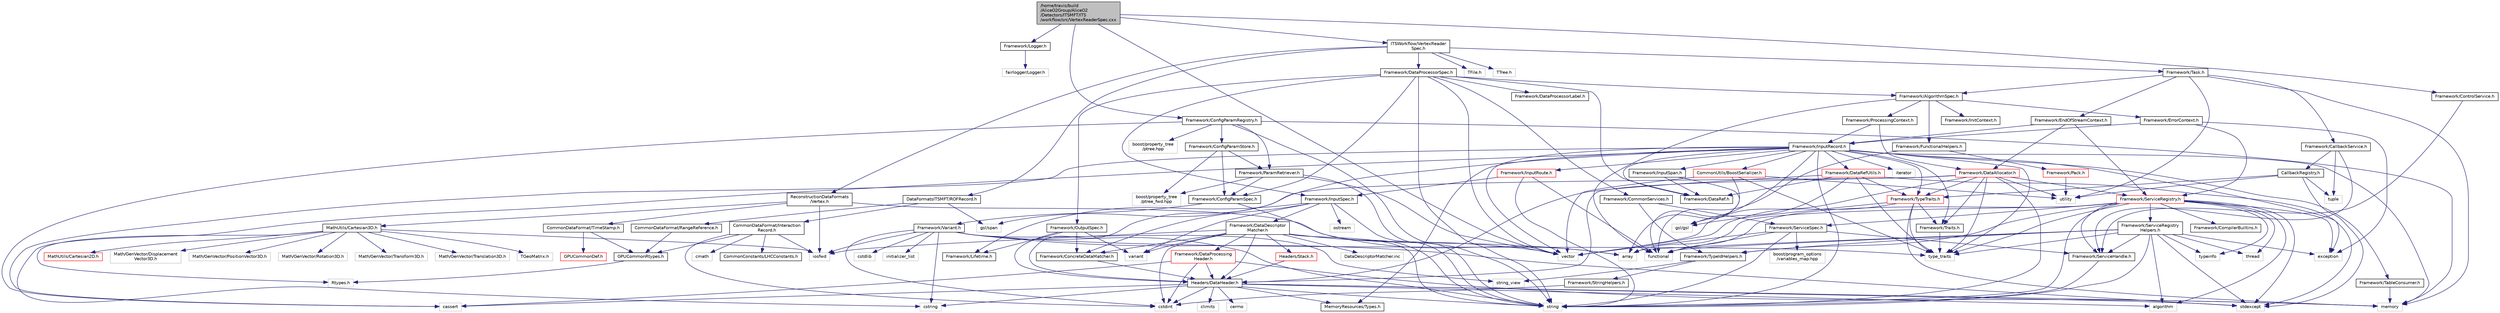 digraph "/home/travis/build/AliceO2Group/AliceO2/Detectors/ITSMFT/ITS/workflow/src/VertexReaderSpec.cxx"
{
 // INTERACTIVE_SVG=YES
  bgcolor="transparent";
  edge [fontname="Helvetica",fontsize="10",labelfontname="Helvetica",labelfontsize="10"];
  node [fontname="Helvetica",fontsize="10",shape=record];
  Node0 [label="/home/travis/build\l/AliceO2Group/AliceO2\l/Detectors/ITSMFT/ITS\l/workflow/src/VertexReaderSpec.cxx",height=0.2,width=0.4,color="black", fillcolor="grey75", style="filled", fontcolor="black"];
  Node0 -> Node1 [color="midnightblue",fontsize="10",style="solid",fontname="Helvetica"];
  Node1 [label="vector",height=0.2,width=0.4,color="grey75"];
  Node0 -> Node2 [color="midnightblue",fontsize="10",style="solid",fontname="Helvetica"];
  Node2 [label="Framework/ControlService.h",height=0.2,width=0.4,color="black",URL="$d2/d43/ControlService_8h.html"];
  Node2 -> Node3 [color="midnightblue",fontsize="10",style="solid",fontname="Helvetica"];
  Node3 [label="Framework/ServiceHandle.h",height=0.2,width=0.4,color="black",URL="$d3/d28/ServiceHandle_8h.html"];
  Node3 -> Node4 [color="midnightblue",fontsize="10",style="solid",fontname="Helvetica"];
  Node4 [label="string",height=0.2,width=0.4,color="grey75"];
  Node0 -> Node5 [color="midnightblue",fontsize="10",style="solid",fontname="Helvetica"];
  Node5 [label="Framework/ConfigParamRegistry.h",height=0.2,width=0.4,color="black",URL="$de/dc6/ConfigParamRegistry_8h.html"];
  Node5 -> Node6 [color="midnightblue",fontsize="10",style="solid",fontname="Helvetica"];
  Node6 [label="Framework/ParamRetriever.h",height=0.2,width=0.4,color="black",URL="$df/d72/ParamRetriever_8h.html"];
  Node6 -> Node7 [color="midnightblue",fontsize="10",style="solid",fontname="Helvetica"];
  Node7 [label="Framework/ConfigParamSpec.h",height=0.2,width=0.4,color="black",URL="$d0/d1c/ConfigParamSpec_8h.html"];
  Node7 -> Node8 [color="midnightblue",fontsize="10",style="solid",fontname="Helvetica"];
  Node8 [label="Framework/Variant.h",height=0.2,width=0.4,color="black",URL="$de/d56/Variant_8h.html"];
  Node8 -> Node9 [color="midnightblue",fontsize="10",style="solid",fontname="Helvetica"];
  Node9 [label="type_traits",height=0.2,width=0.4,color="grey75"];
  Node8 -> Node10 [color="midnightblue",fontsize="10",style="solid",fontname="Helvetica"];
  Node10 [label="cstring",height=0.2,width=0.4,color="grey75"];
  Node8 -> Node11 [color="midnightblue",fontsize="10",style="solid",fontname="Helvetica"];
  Node11 [label="cstdint",height=0.2,width=0.4,color="grey75"];
  Node8 -> Node12 [color="midnightblue",fontsize="10",style="solid",fontname="Helvetica"];
  Node12 [label="cstdlib",height=0.2,width=0.4,color="grey75"];
  Node8 -> Node13 [color="midnightblue",fontsize="10",style="solid",fontname="Helvetica"];
  Node13 [label="stdexcept",height=0.2,width=0.4,color="grey75"];
  Node8 -> Node14 [color="midnightblue",fontsize="10",style="solid",fontname="Helvetica"];
  Node14 [label="iosfwd",height=0.2,width=0.4,color="grey75"];
  Node8 -> Node15 [color="midnightblue",fontsize="10",style="solid",fontname="Helvetica"];
  Node15 [label="initializer_list",height=0.2,width=0.4,color="grey75"];
  Node8 -> Node16 [color="midnightblue",fontsize="10",style="solid",fontname="Helvetica"];
  Node16 [label="string_view",height=0.2,width=0.4,color="grey75"];
  Node8 -> Node4 [color="midnightblue",fontsize="10",style="solid",fontname="Helvetica"];
  Node7 -> Node4 [color="midnightblue",fontsize="10",style="solid",fontname="Helvetica"];
  Node6 -> Node17 [color="midnightblue",fontsize="10",style="solid",fontname="Helvetica"];
  Node17 [label="boost/property_tree\l/ptree_fwd.hpp",height=0.2,width=0.4,color="grey75"];
  Node6 -> Node4 [color="midnightblue",fontsize="10",style="solid",fontname="Helvetica"];
  Node6 -> Node1 [color="midnightblue",fontsize="10",style="solid",fontname="Helvetica"];
  Node5 -> Node18 [color="midnightblue",fontsize="10",style="solid",fontname="Helvetica"];
  Node18 [label="Framework/ConfigParamStore.h",height=0.2,width=0.4,color="black",URL="$dd/daf/ConfigParamStore_8h.html"];
  Node18 -> Node6 [color="midnightblue",fontsize="10",style="solid",fontname="Helvetica"];
  Node18 -> Node7 [color="midnightblue",fontsize="10",style="solid",fontname="Helvetica"];
  Node18 -> Node17 [color="midnightblue",fontsize="10",style="solid",fontname="Helvetica"];
  Node5 -> Node19 [color="midnightblue",fontsize="10",style="solid",fontname="Helvetica"];
  Node19 [label="boost/property_tree\l/ptree.hpp",height=0.2,width=0.4,color="grey75"];
  Node5 -> Node20 [color="midnightblue",fontsize="10",style="solid",fontname="Helvetica"];
  Node20 [label="memory",height=0.2,width=0.4,color="grey75"];
  Node5 -> Node4 [color="midnightblue",fontsize="10",style="solid",fontname="Helvetica"];
  Node5 -> Node21 [color="midnightblue",fontsize="10",style="solid",fontname="Helvetica"];
  Node21 [label="cassert",height=0.2,width=0.4,color="grey75"];
  Node0 -> Node22 [color="midnightblue",fontsize="10",style="solid",fontname="Helvetica"];
  Node22 [label="Framework/Logger.h",height=0.2,width=0.4,color="black",URL="$dd/da4/Logger_8h.html"];
  Node22 -> Node23 [color="midnightblue",fontsize="10",style="solid",fontname="Helvetica"];
  Node23 [label="fairlogger/Logger.h",height=0.2,width=0.4,color="grey75"];
  Node0 -> Node24 [color="midnightblue",fontsize="10",style="solid",fontname="Helvetica"];
  Node24 [label="ITSWorkflow/VertexReader\lSpec.h",height=0.2,width=0.4,color="black",URL="$d6/d2c/VertexReaderSpec_8h.html"];
  Node24 -> Node25 [color="midnightblue",fontsize="10",style="solid",fontname="Helvetica"];
  Node25 [label="TFile.h",height=0.2,width=0.4,color="grey75"];
  Node24 -> Node26 [color="midnightblue",fontsize="10",style="solid",fontname="Helvetica"];
  Node26 [label="TTree.h",height=0.2,width=0.4,color="grey75"];
  Node24 -> Node27 [color="midnightblue",fontsize="10",style="solid",fontname="Helvetica"];
  Node27 [label="Framework/DataProcessorSpec.h",height=0.2,width=0.4,color="black",URL="$d0/df4/DataProcessorSpec_8h.html"];
  Node27 -> Node28 [color="midnightblue",fontsize="10",style="solid",fontname="Helvetica"];
  Node28 [label="Framework/AlgorithmSpec.h",height=0.2,width=0.4,color="black",URL="$d0/d14/AlgorithmSpec_8h.html"];
  Node28 -> Node29 [color="midnightblue",fontsize="10",style="solid",fontname="Helvetica"];
  Node29 [label="Framework/ProcessingContext.h",height=0.2,width=0.4,color="black",URL="$de/d6a/ProcessingContext_8h.html"];
  Node29 -> Node30 [color="midnightblue",fontsize="10",style="solid",fontname="Helvetica"];
  Node30 [label="Framework/InputRecord.h",height=0.2,width=0.4,color="black",URL="$d6/d5c/InputRecord_8h.html"];
  Node30 -> Node31 [color="midnightblue",fontsize="10",style="solid",fontname="Helvetica"];
  Node31 [label="Framework/DataRef.h",height=0.2,width=0.4,color="black",URL="$d5/dfb/DataRef_8h.html"];
  Node30 -> Node32 [color="midnightblue",fontsize="10",style="solid",fontname="Helvetica"];
  Node32 [label="Framework/DataRefUtils.h",height=0.2,width=0.4,color="red",URL="$d5/db8/DataRefUtils_8h.html"];
  Node32 -> Node31 [color="midnightblue",fontsize="10",style="solid",fontname="Helvetica"];
  Node32 -> Node46 [color="midnightblue",fontsize="10",style="solid",fontname="Helvetica"];
  Node46 [label="Framework/TypeTraits.h",height=0.2,width=0.4,color="red",URL="$d0/d95/TypeTraits_8h.html"];
  Node46 -> Node9 [color="midnightblue",fontsize="10",style="solid",fontname="Helvetica"];
  Node46 -> Node1 [color="midnightblue",fontsize="10",style="solid",fontname="Helvetica"];
  Node46 -> Node20 [color="midnightblue",fontsize="10",style="solid",fontname="Helvetica"];
  Node46 -> Node47 [color="midnightblue",fontsize="10",style="solid",fontname="Helvetica"];
  Node47 [label="Framework/Traits.h",height=0.2,width=0.4,color="black",URL="$db/d31/Traits_8h.html"];
  Node47 -> Node9 [color="midnightblue",fontsize="10",style="solid",fontname="Helvetica"];
  Node46 -> Node50 [color="midnightblue",fontsize="10",style="solid",fontname="Helvetica"];
  Node50 [label="gsl/gsl",height=0.2,width=0.4,color="grey75"];
  Node32 -> Node67 [color="midnightblue",fontsize="10",style="solid",fontname="Helvetica"];
  Node67 [label="Headers/DataHeader.h",height=0.2,width=0.4,color="black",URL="$dc/dcd/DataHeader_8h.html"];
  Node67 -> Node11 [color="midnightblue",fontsize="10",style="solid",fontname="Helvetica"];
  Node67 -> Node20 [color="midnightblue",fontsize="10",style="solid",fontname="Helvetica"];
  Node67 -> Node21 [color="midnightblue",fontsize="10",style="solid",fontname="Helvetica"];
  Node67 -> Node10 [color="midnightblue",fontsize="10",style="solid",fontname="Helvetica"];
  Node67 -> Node68 [color="midnightblue",fontsize="10",style="solid",fontname="Helvetica"];
  Node68 [label="algorithm",height=0.2,width=0.4,color="grey75"];
  Node67 -> Node13 [color="midnightblue",fontsize="10",style="solid",fontname="Helvetica"];
  Node67 -> Node4 [color="midnightblue",fontsize="10",style="solid",fontname="Helvetica"];
  Node67 -> Node69 [color="midnightblue",fontsize="10",style="solid",fontname="Helvetica"];
  Node69 [label="climits",height=0.2,width=0.4,color="grey75"];
  Node67 -> Node43 [color="midnightblue",fontsize="10",style="solid",fontname="Helvetica"];
  Node43 [label="MemoryResources/Types.h",height=0.2,width=0.4,color="black",URL="$d7/df8/Types_8h.html"];
  Node67 -> Node70 [color="midnightblue",fontsize="10",style="solid",fontname="Helvetica"];
  Node70 [label="cerrno",height=0.2,width=0.4,color="grey75"];
  Node32 -> Node50 [color="midnightblue",fontsize="10",style="solid",fontname="Helvetica"];
  Node32 -> Node13 [color="midnightblue",fontsize="10",style="solid",fontname="Helvetica"];
  Node32 -> Node9 [color="midnightblue",fontsize="10",style="solid",fontname="Helvetica"];
  Node30 -> Node96 [color="midnightblue",fontsize="10",style="solid",fontname="Helvetica"];
  Node96 [label="Framework/InputRoute.h",height=0.2,width=0.4,color="red",URL="$d5/d19/InputRoute_8h.html"];
  Node96 -> Node74 [color="midnightblue",fontsize="10",style="solid",fontname="Helvetica"];
  Node74 [label="Framework/InputSpec.h",height=0.2,width=0.4,color="black",URL="$d5/d3f/InputSpec_8h.html"];
  Node74 -> Node71 [color="midnightblue",fontsize="10",style="solid",fontname="Helvetica"];
  Node71 [label="Framework/Lifetime.h",height=0.2,width=0.4,color="black",URL="$dc/dca/Lifetime_8h.html"];
  Node74 -> Node72 [color="midnightblue",fontsize="10",style="solid",fontname="Helvetica"];
  Node72 [label="Framework/ConcreteDataMatcher.h",height=0.2,width=0.4,color="black",URL="$d0/d1b/ConcreteDataMatcher_8h.html"];
  Node72 -> Node67 [color="midnightblue",fontsize="10",style="solid",fontname="Helvetica"];
  Node74 -> Node75 [color="midnightblue",fontsize="10",style="solid",fontname="Helvetica"];
  Node75 [label="Framework/DataDescriptor\lMatcher.h",height=0.2,width=0.4,color="black",URL="$d3/da3/DataDescriptorMatcher_8h.html"];
  Node75 -> Node72 [color="midnightblue",fontsize="10",style="solid",fontname="Helvetica"];
  Node75 -> Node76 [color="midnightblue",fontsize="10",style="solid",fontname="Helvetica"];
  Node76 [label="Framework/DataProcessing\lHeader.h",height=0.2,width=0.4,color="red",URL="$d6/dc9/DataProcessingHeader_8h.html"];
  Node76 -> Node67 [color="midnightblue",fontsize="10",style="solid",fontname="Helvetica"];
  Node76 -> Node11 [color="midnightblue",fontsize="10",style="solid",fontname="Helvetica"];
  Node76 -> Node20 [color="midnightblue",fontsize="10",style="solid",fontname="Helvetica"];
  Node76 -> Node21 [color="midnightblue",fontsize="10",style="solid",fontname="Helvetica"];
  Node75 -> Node67 [color="midnightblue",fontsize="10",style="solid",fontname="Helvetica"];
  Node75 -> Node79 [color="midnightblue",fontsize="10",style="solid",fontname="Helvetica"];
  Node79 [label="Headers/Stack.h",height=0.2,width=0.4,color="red",URL="$d4/d00/Headers_2include_2Headers_2Stack_8h.html"];
  Node79 -> Node67 [color="midnightblue",fontsize="10",style="solid",fontname="Helvetica"];
  Node75 -> Node53 [color="midnightblue",fontsize="10",style="solid",fontname="Helvetica"];
  Node53 [label="array",height=0.2,width=0.4,color="grey75"];
  Node75 -> Node11 [color="midnightblue",fontsize="10",style="solid",fontname="Helvetica"];
  Node75 -> Node14 [color="midnightblue",fontsize="10",style="solid",fontname="Helvetica"];
  Node75 -> Node4 [color="midnightblue",fontsize="10",style="solid",fontname="Helvetica"];
  Node75 -> Node73 [color="midnightblue",fontsize="10",style="solid",fontname="Helvetica"];
  Node73 [label="variant",height=0.2,width=0.4,color="grey75"];
  Node75 -> Node1 [color="midnightblue",fontsize="10",style="solid",fontname="Helvetica"];
  Node75 -> Node90 [color="midnightblue",fontsize="10",style="solid",fontname="Helvetica"];
  Node90 [label="DataDescriptorMatcher.inc",height=0.2,width=0.4,color="grey75"];
  Node74 -> Node4 [color="midnightblue",fontsize="10",style="solid",fontname="Helvetica"];
  Node74 -> Node91 [color="midnightblue",fontsize="10",style="solid",fontname="Helvetica"];
  Node91 [label="ostream",height=0.2,width=0.4,color="grey75"];
  Node74 -> Node73 [color="midnightblue",fontsize="10",style="solid",fontname="Helvetica"];
  Node96 -> Node4 [color="midnightblue",fontsize="10",style="solid",fontname="Helvetica"];
  Node96 -> Node99 [color="midnightblue",fontsize="10",style="solid",fontname="Helvetica"];
  Node99 [label="functional",height=0.2,width=0.4,color="grey75"];
  Node30 -> Node46 [color="midnightblue",fontsize="10",style="solid",fontname="Helvetica"];
  Node30 -> Node101 [color="midnightblue",fontsize="10",style="solid",fontname="Helvetica"];
  Node101 [label="Framework/InputSpan.h",height=0.2,width=0.4,color="black",URL="$da/d0f/InputSpan_8h.html"];
  Node101 -> Node31 [color="midnightblue",fontsize="10",style="solid",fontname="Helvetica"];
  Node101 -> Node99 [color="midnightblue",fontsize="10",style="solid",fontname="Helvetica"];
  Node30 -> Node102 [color="midnightblue",fontsize="10",style="solid",fontname="Helvetica"];
  Node102 [label="Framework/TableConsumer.h",height=0.2,width=0.4,color="black",URL="$dc/d03/TableConsumer_8h.html"];
  Node102 -> Node20 [color="midnightblue",fontsize="10",style="solid",fontname="Helvetica"];
  Node30 -> Node47 [color="midnightblue",fontsize="10",style="solid",fontname="Helvetica"];
  Node30 -> Node43 [color="midnightblue",fontsize="10",style="solid",fontname="Helvetica"];
  Node30 -> Node67 [color="midnightblue",fontsize="10",style="solid",fontname="Helvetica"];
  Node30 -> Node51 [color="midnightblue",fontsize="10",style="solid",fontname="Helvetica"];
  Node51 [label="CommonUtils/BoostSerializer.h",height=0.2,width=0.4,color="red",URL="$d7/d91/BoostSerializer_8h.html",tooltip="Templatised boost serializer/deserializer for containers and base types. "];
  Node51 -> Node52 [color="midnightblue",fontsize="10",style="solid",fontname="Helvetica"];
  Node52 [label="utility",height=0.2,width=0.4,color="grey75"];
  Node51 -> Node9 [color="midnightblue",fontsize="10",style="solid",fontname="Helvetica"];
  Node51 -> Node53 [color="midnightblue",fontsize="10",style="solid",fontname="Helvetica"];
  Node51 -> Node1 [color="midnightblue",fontsize="10",style="solid",fontname="Helvetica"];
  Node30 -> Node50 [color="midnightblue",fontsize="10",style="solid",fontname="Helvetica"];
  Node30 -> Node103 [color="midnightblue",fontsize="10",style="solid",fontname="Helvetica"];
  Node103 [label="iterator",height=0.2,width=0.4,color="grey75"];
  Node30 -> Node4 [color="midnightblue",fontsize="10",style="solid",fontname="Helvetica"];
  Node30 -> Node1 [color="midnightblue",fontsize="10",style="solid",fontname="Helvetica"];
  Node30 -> Node10 [color="midnightblue",fontsize="10",style="solid",fontname="Helvetica"];
  Node30 -> Node21 [color="midnightblue",fontsize="10",style="solid",fontname="Helvetica"];
  Node30 -> Node104 [color="midnightblue",fontsize="10",style="solid",fontname="Helvetica"];
  Node104 [label="exception",height=0.2,width=0.4,color="grey75"];
  Node30 -> Node20 [color="midnightblue",fontsize="10",style="solid",fontname="Helvetica"];
  Node30 -> Node9 [color="midnightblue",fontsize="10",style="solid",fontname="Helvetica"];
  Node29 -> Node105 [color="midnightblue",fontsize="10",style="solid",fontname="Helvetica"];
  Node105 [label="Framework/DataAllocator.h",height=0.2,width=0.4,color="red",URL="$d1/d28/DataAllocator_8h.html"];
  Node105 -> Node46 [color="midnightblue",fontsize="10",style="solid",fontname="Helvetica"];
  Node105 -> Node47 [color="midnightblue",fontsize="10",style="solid",fontname="Helvetica"];
  Node105 -> Node118 [color="midnightblue",fontsize="10",style="solid",fontname="Helvetica"];
  Node118 [label="Framework/ServiceRegistry.h",height=0.2,width=0.4,color="red",URL="$d8/d17/ServiceRegistry_8h.html"];
  Node118 -> Node3 [color="midnightblue",fontsize="10",style="solid",fontname="Helvetica"];
  Node118 -> Node119 [color="midnightblue",fontsize="10",style="solid",fontname="Helvetica"];
  Node119 [label="Framework/ServiceSpec.h",height=0.2,width=0.4,color="black",URL="$d4/d61/ServiceSpec_8h.html"];
  Node119 -> Node3 [color="midnightblue",fontsize="10",style="solid",fontname="Helvetica"];
  Node119 -> Node99 [color="midnightblue",fontsize="10",style="solid",fontname="Helvetica"];
  Node119 -> Node4 [color="midnightblue",fontsize="10",style="solid",fontname="Helvetica"];
  Node119 -> Node1 [color="midnightblue",fontsize="10",style="solid",fontname="Helvetica"];
  Node119 -> Node120 [color="midnightblue",fontsize="10",style="solid",fontname="Helvetica"];
  Node120 [label="boost/program_options\l/variables_map.hpp",height=0.2,width=0.4,color="grey75"];
  Node118 -> Node121 [color="midnightblue",fontsize="10",style="solid",fontname="Helvetica"];
  Node121 [label="Framework/ServiceRegistry\lHelpers.h",height=0.2,width=0.4,color="black",URL="$d0/d6d/ServiceRegistryHelpers_8h.html"];
  Node121 -> Node3 [color="midnightblue",fontsize="10",style="solid",fontname="Helvetica"];
  Node121 -> Node122 [color="midnightblue",fontsize="10",style="solid",fontname="Helvetica"];
  Node122 [label="Framework/TypeIdHelpers.h",height=0.2,width=0.4,color="black",URL="$d2/d9a/TypeIdHelpers_8h.html"];
  Node122 -> Node16 [color="midnightblue",fontsize="10",style="solid",fontname="Helvetica"];
  Node122 -> Node123 [color="midnightblue",fontsize="10",style="solid",fontname="Helvetica"];
  Node123 [label="Framework/StringHelpers.h",height=0.2,width=0.4,color="black",URL="$db/dff/StringHelpers_8h.html"];
  Node123 -> Node11 [color="midnightblue",fontsize="10",style="solid",fontname="Helvetica"];
  Node121 -> Node68 [color="midnightblue",fontsize="10",style="solid",fontname="Helvetica"];
  Node121 -> Node53 [color="midnightblue",fontsize="10",style="solid",fontname="Helvetica"];
  Node121 -> Node104 [color="midnightblue",fontsize="10",style="solid",fontname="Helvetica"];
  Node121 -> Node99 [color="midnightblue",fontsize="10",style="solid",fontname="Helvetica"];
  Node121 -> Node4 [color="midnightblue",fontsize="10",style="solid",fontname="Helvetica"];
  Node121 -> Node9 [color="midnightblue",fontsize="10",style="solid",fontname="Helvetica"];
  Node121 -> Node124 [color="midnightblue",fontsize="10",style="solid",fontname="Helvetica"];
  Node124 [label="typeinfo",height=0.2,width=0.4,color="grey75"];
  Node121 -> Node13 [color="midnightblue",fontsize="10",style="solid",fontname="Helvetica"];
  Node121 -> Node125 [color="midnightblue",fontsize="10",style="solid",fontname="Helvetica"];
  Node125 [label="thread",height=0.2,width=0.4,color="grey75"];
  Node118 -> Node126 [color="midnightblue",fontsize="10",style="solid",fontname="Helvetica"];
  Node126 [label="Framework/CompilerBuiltins.h",height=0.2,width=0.4,color="black",URL="$d9/de8/CompilerBuiltins_8h.html"];
  Node118 -> Node122 [color="midnightblue",fontsize="10",style="solid",fontname="Helvetica"];
  Node118 -> Node68 [color="midnightblue",fontsize="10",style="solid",fontname="Helvetica"];
  Node118 -> Node53 [color="midnightblue",fontsize="10",style="solid",fontname="Helvetica"];
  Node118 -> Node104 [color="midnightblue",fontsize="10",style="solid",fontname="Helvetica"];
  Node118 -> Node99 [color="midnightblue",fontsize="10",style="solid",fontname="Helvetica"];
  Node118 -> Node4 [color="midnightblue",fontsize="10",style="solid",fontname="Helvetica"];
  Node118 -> Node9 [color="midnightblue",fontsize="10",style="solid",fontname="Helvetica"];
  Node118 -> Node124 [color="midnightblue",fontsize="10",style="solid",fontname="Helvetica"];
  Node118 -> Node13 [color="midnightblue",fontsize="10",style="solid",fontname="Helvetica"];
  Node118 -> Node125 [color="midnightblue",fontsize="10",style="solid",fontname="Helvetica"];
  Node105 -> Node67 [color="midnightblue",fontsize="10",style="solid",fontname="Helvetica"];
  Node105 -> Node41 [color="midnightblue",fontsize="10",style="solid",fontname="Helvetica"];
  Node41 [label="gsl/span",height=0.2,width=0.4,color="grey75"];
  Node105 -> Node1 [color="midnightblue",fontsize="10",style="solid",fontname="Helvetica"];
  Node105 -> Node4 [color="midnightblue",fontsize="10",style="solid",fontname="Helvetica"];
  Node105 -> Node52 [color="midnightblue",fontsize="10",style="solid",fontname="Helvetica"];
  Node105 -> Node9 [color="midnightblue",fontsize="10",style="solid",fontname="Helvetica"];
  Node28 -> Node128 [color="midnightblue",fontsize="10",style="solid",fontname="Helvetica"];
  Node128 [label="Framework/ErrorContext.h",height=0.2,width=0.4,color="black",URL="$d7/dad/ErrorContext_8h.html"];
  Node128 -> Node30 [color="midnightblue",fontsize="10",style="solid",fontname="Helvetica"];
  Node128 -> Node118 [color="midnightblue",fontsize="10",style="solid",fontname="Helvetica"];
  Node128 -> Node104 [color="midnightblue",fontsize="10",style="solid",fontname="Helvetica"];
  Node28 -> Node129 [color="midnightblue",fontsize="10",style="solid",fontname="Helvetica"];
  Node129 [label="Framework/InitContext.h",height=0.2,width=0.4,color="black",URL="$d4/d2b/InitContext_8h.html"];
  Node28 -> Node130 [color="midnightblue",fontsize="10",style="solid",fontname="Helvetica"];
  Node130 [label="Framework/FunctionalHelpers.h",height=0.2,width=0.4,color="black",URL="$de/d9b/FunctionalHelpers_8h.html"];
  Node130 -> Node131 [color="midnightblue",fontsize="10",style="solid",fontname="Helvetica"];
  Node131 [label="Framework/Pack.h",height=0.2,width=0.4,color="red",URL="$dd/dce/Pack_8h.html"];
  Node131 -> Node52 [color="midnightblue",fontsize="10",style="solid",fontname="Helvetica"];
  Node130 -> Node99 [color="midnightblue",fontsize="10",style="solid",fontname="Helvetica"];
  Node28 -> Node99 [color="midnightblue",fontsize="10",style="solid",fontname="Helvetica"];
  Node27 -> Node7 [color="midnightblue",fontsize="10",style="solid",fontname="Helvetica"];
  Node27 -> Node132 [color="midnightblue",fontsize="10",style="solid",fontname="Helvetica"];
  Node132 [label="Framework/DataProcessorLabel.h",height=0.2,width=0.4,color="black",URL="$d1/df2/DataProcessorLabel_8h.html"];
  Node27 -> Node31 [color="midnightblue",fontsize="10",style="solid",fontname="Helvetica"];
  Node27 -> Node74 [color="midnightblue",fontsize="10",style="solid",fontname="Helvetica"];
  Node27 -> Node66 [color="midnightblue",fontsize="10",style="solid",fontname="Helvetica"];
  Node66 [label="Framework/OutputSpec.h",height=0.2,width=0.4,color="black",URL="$db/d2d/OutputSpec_8h.html"];
  Node66 -> Node67 [color="midnightblue",fontsize="10",style="solid",fontname="Helvetica"];
  Node66 -> Node71 [color="midnightblue",fontsize="10",style="solid",fontname="Helvetica"];
  Node66 -> Node72 [color="midnightblue",fontsize="10",style="solid",fontname="Helvetica"];
  Node66 -> Node73 [color="midnightblue",fontsize="10",style="solid",fontname="Helvetica"];
  Node27 -> Node133 [color="midnightblue",fontsize="10",style="solid",fontname="Helvetica"];
  Node133 [label="Framework/CommonServices.h",height=0.2,width=0.4,color="black",URL="$d8/d02/CommonServices_8h.html"];
  Node133 -> Node119 [color="midnightblue",fontsize="10",style="solid",fontname="Helvetica"];
  Node133 -> Node122 [color="midnightblue",fontsize="10",style="solid",fontname="Helvetica"];
  Node27 -> Node4 [color="midnightblue",fontsize="10",style="solid",fontname="Helvetica"];
  Node27 -> Node1 [color="midnightblue",fontsize="10",style="solid",fontname="Helvetica"];
  Node24 -> Node134 [color="midnightblue",fontsize="10",style="solid",fontname="Helvetica"];
  Node134 [label="Framework/Task.h",height=0.2,width=0.4,color="black",URL="$df/d4f/Task_8h.html"];
  Node134 -> Node28 [color="midnightblue",fontsize="10",style="solid",fontname="Helvetica"];
  Node134 -> Node135 [color="midnightblue",fontsize="10",style="solid",fontname="Helvetica"];
  Node135 [label="Framework/CallbackService.h",height=0.2,width=0.4,color="black",URL="$d9/d7f/CallbackService_8h.html"];
  Node135 -> Node136 [color="midnightblue",fontsize="10",style="solid",fontname="Helvetica"];
  Node136 [label="CallbackRegistry.h",height=0.2,width=0.4,color="black",URL="$d7/d3e/CallbackRegistry_8h.html",tooltip="A generic registry for callbacks. "];
  Node136 -> Node46 [color="midnightblue",fontsize="10",style="solid",fontname="Helvetica"];
  Node136 -> Node137 [color="midnightblue",fontsize="10",style="solid",fontname="Helvetica"];
  Node137 [label="tuple",height=0.2,width=0.4,color="grey75"];
  Node136 -> Node13 [color="midnightblue",fontsize="10",style="solid",fontname="Helvetica"];
  Node136 -> Node52 [color="midnightblue",fontsize="10",style="solid",fontname="Helvetica"];
  Node135 -> Node3 [color="midnightblue",fontsize="10",style="solid",fontname="Helvetica"];
  Node135 -> Node137 [color="midnightblue",fontsize="10",style="solid",fontname="Helvetica"];
  Node134 -> Node138 [color="midnightblue",fontsize="10",style="solid",fontname="Helvetica"];
  Node138 [label="Framework/EndOfStreamContext.h",height=0.2,width=0.4,color="black",URL="$d0/d77/EndOfStreamContext_8h.html"];
  Node138 -> Node30 [color="midnightblue",fontsize="10",style="solid",fontname="Helvetica"];
  Node138 -> Node118 [color="midnightblue",fontsize="10",style="solid",fontname="Helvetica"];
  Node138 -> Node105 [color="midnightblue",fontsize="10",style="solid",fontname="Helvetica"];
  Node134 -> Node52 [color="midnightblue",fontsize="10",style="solid",fontname="Helvetica"];
  Node134 -> Node20 [color="midnightblue",fontsize="10",style="solid",fontname="Helvetica"];
  Node24 -> Node139 [color="midnightblue",fontsize="10",style="solid",fontname="Helvetica"];
  Node139 [label="ReconstructionDataFormats\l/Vertex.h",height=0.2,width=0.4,color="black",URL="$d3/d6f/DataFormats_2Reconstruction_2include_2ReconstructionDataFormats_2Vertex_8h.html"];
  Node139 -> Node140 [color="midnightblue",fontsize="10",style="solid",fontname="Helvetica"];
  Node140 [label="MathUtils/Cartesian3D.h",height=0.2,width=0.4,color="black",URL="$dd/d76/Cartesian3D_8h.html"];
  Node140 -> Node141 [color="midnightblue",fontsize="10",style="solid",fontname="Helvetica"];
  Node141 [label="Math/GenVector/Displacement\lVector3D.h",height=0.2,width=0.4,color="grey75"];
  Node140 -> Node142 [color="midnightblue",fontsize="10",style="solid",fontname="Helvetica"];
  Node142 [label="Math/GenVector/PositionVector3D.h",height=0.2,width=0.4,color="grey75"];
  Node140 -> Node143 [color="midnightblue",fontsize="10",style="solid",fontname="Helvetica"];
  Node143 [label="Math/GenVector/Rotation3D.h",height=0.2,width=0.4,color="grey75"];
  Node140 -> Node144 [color="midnightblue",fontsize="10",style="solid",fontname="Helvetica"];
  Node144 [label="Math/GenVector/Transform3D.h",height=0.2,width=0.4,color="grey75"];
  Node140 -> Node145 [color="midnightblue",fontsize="10",style="solid",fontname="Helvetica"];
  Node145 [label="Math/GenVector/Translation3D.h",height=0.2,width=0.4,color="grey75"];
  Node140 -> Node146 [color="midnightblue",fontsize="10",style="solid",fontname="Helvetica"];
  Node146 [label="Rtypes.h",height=0.2,width=0.4,color="grey75"];
  Node140 -> Node147 [color="midnightblue",fontsize="10",style="solid",fontname="Helvetica"];
  Node147 [label="TGeoMatrix.h",height=0.2,width=0.4,color="grey75"];
  Node140 -> Node14 [color="midnightblue",fontsize="10",style="solid",fontname="Helvetica"];
  Node140 -> Node148 [color="midnightblue",fontsize="10",style="solid",fontname="Helvetica"];
  Node148 [label="MathUtils/Cartesian2D.h",height=0.2,width=0.4,color="red",URL="$d2/dd0/Cartesian2D_8h.html"];
  Node139 -> Node151 [color="midnightblue",fontsize="10",style="solid",fontname="Helvetica"];
  Node151 [label="CommonDataFormat/TimeStamp.h",height=0.2,width=0.4,color="black",URL="$df/d5d/common_2include_2CommonDataFormat_2TimeStamp_8h.html"];
  Node151 -> Node152 [color="midnightblue",fontsize="10",style="solid",fontname="Helvetica"];
  Node152 [label="GPUCommonRtypes.h",height=0.2,width=0.4,color="black",URL="$d2/d45/GPUCommonRtypes_8h.html"];
  Node152 -> Node146 [color="midnightblue",fontsize="10",style="solid",fontname="Helvetica"];
  Node151 -> Node153 [color="midnightblue",fontsize="10",style="solid",fontname="Helvetica"];
  Node153 [label="GPUCommonDef.h",height=0.2,width=0.4,color="red",URL="$df/d21/GPUCommonDef_8h.html"];
  Node139 -> Node53 [color="midnightblue",fontsize="10",style="solid",fontname="Helvetica"];
  Node139 -> Node14 [color="midnightblue",fontsize="10",style="solid",fontname="Helvetica"];
  Node24 -> Node156 [color="midnightblue",fontsize="10",style="solid",fontname="Helvetica"];
  Node156 [label="DataFormatsITSMFT/ROFRecord.h",height=0.2,width=0.4,color="black",URL="$d0/dc6/ITSMFT_2common_2include_2DataFormatsITSMFT_2ROFRecord_8h.html"];
  Node156 -> Node157 [color="midnightblue",fontsize="10",style="solid",fontname="Helvetica"];
  Node157 [label="CommonDataFormat/RangeReference.h",height=0.2,width=0.4,color="black",URL="$de/d64/RangeReference_8h.html",tooltip="Class to refer to the 1st entry and N elements of some group in the continuous container. "];
  Node157 -> Node152 [color="midnightblue",fontsize="10",style="solid",fontname="Helvetica"];
  Node156 -> Node158 [color="midnightblue",fontsize="10",style="solid",fontname="Helvetica"];
  Node158 [label="CommonDataFormat/Interaction\lRecord.h",height=0.2,width=0.4,color="black",URL="$d9/d80/InteractionRecord_8h.html"];
  Node158 -> Node152 [color="midnightblue",fontsize="10",style="solid",fontname="Helvetica"];
  Node158 -> Node14 [color="midnightblue",fontsize="10",style="solid",fontname="Helvetica"];
  Node158 -> Node11 [color="midnightblue",fontsize="10",style="solid",fontname="Helvetica"];
  Node158 -> Node159 [color="midnightblue",fontsize="10",style="solid",fontname="Helvetica"];
  Node159 [label="cmath",height=0.2,width=0.4,color="grey75"];
  Node158 -> Node160 [color="midnightblue",fontsize="10",style="solid",fontname="Helvetica"];
  Node160 [label="CommonConstants/LHCConstants.h",height=0.2,width=0.4,color="black",URL="$d4/dc6/LHCConstants_8h.html",tooltip="Header to collect LHC related constants. "];
  Node156 -> Node41 [color="midnightblue",fontsize="10",style="solid",fontname="Helvetica"];
}
